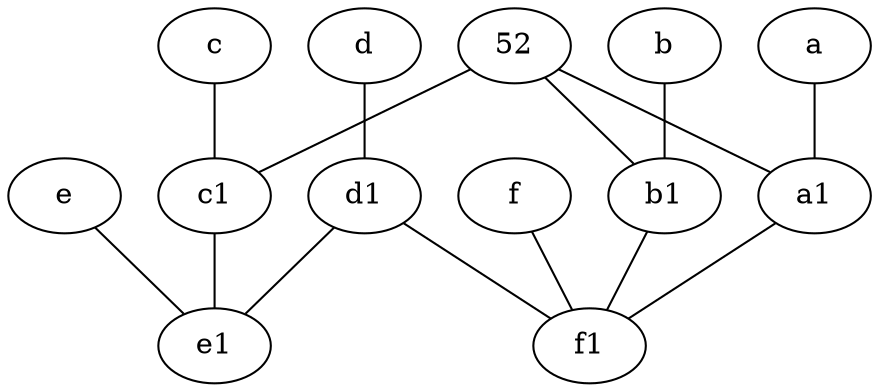 graph {
	d1 [pos="3,5!"]
	e [pos="7,9!"]
	a [pos="8,2!"]
	c1 [pos="4.5,3!"]
	e1 [pos="7,7!"]
	f1 [pos="3,8!"]
	b [pos="10,4!"]
	d [pos="2,5!"]
	f [pos="3,9!"]
	b1 [pos="9,4!"]
	52
	a1 [pos="8,3!"]
	c [pos="4.5,2!"]
	f -- f1
	c -- c1
	52 -- b1
	e -- e1
	52 -- c1
	c1 -- e1
	a -- a1
	d -- d1
	b1 -- f1
	a1 -- f1
	d1 -- f1
	d1 -- e1
	b -- b1
	52 -- a1
}
